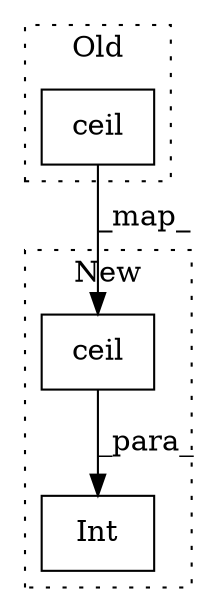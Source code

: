 digraph G {
subgraph cluster0 {
1 [label="ceil" a="32" s="16229,16271" l="5,1" shape="box"];
label = "Old";
style="dotted";
}
subgraph cluster1 {
2 [label="ceil" a="32" s="16233,16275" l="5,1" shape="box"];
3 [label="Int" a="32" s="16223,16276" l="4,1" shape="box"];
label = "New";
style="dotted";
}
1 -> 2 [label="_map_"];
2 -> 3 [label="_para_"];
}